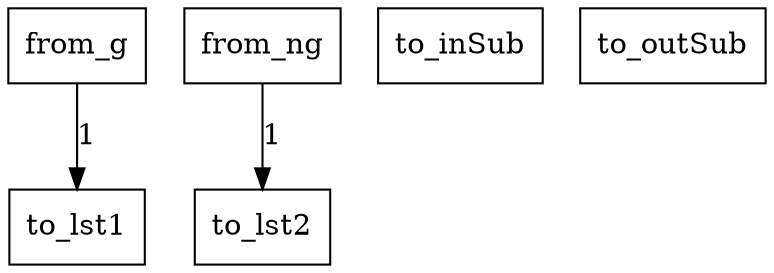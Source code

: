 digraph {
    graph [rankdir=TB
          ,bgcolor=transparent];
    node [shape=box
         ,fillcolor=white
         ,style=filled];
    0 [label=<from_g>];
    1 [label=<from_ng>];
    2 [label=<to_lst1>];
    3 [label=<to_lst2>];
    4 [label=<to_inSub>];
    5 [label=<to_outSub>];
    0 -> 2 [label=1];
    1 -> 3 [label=1];
}